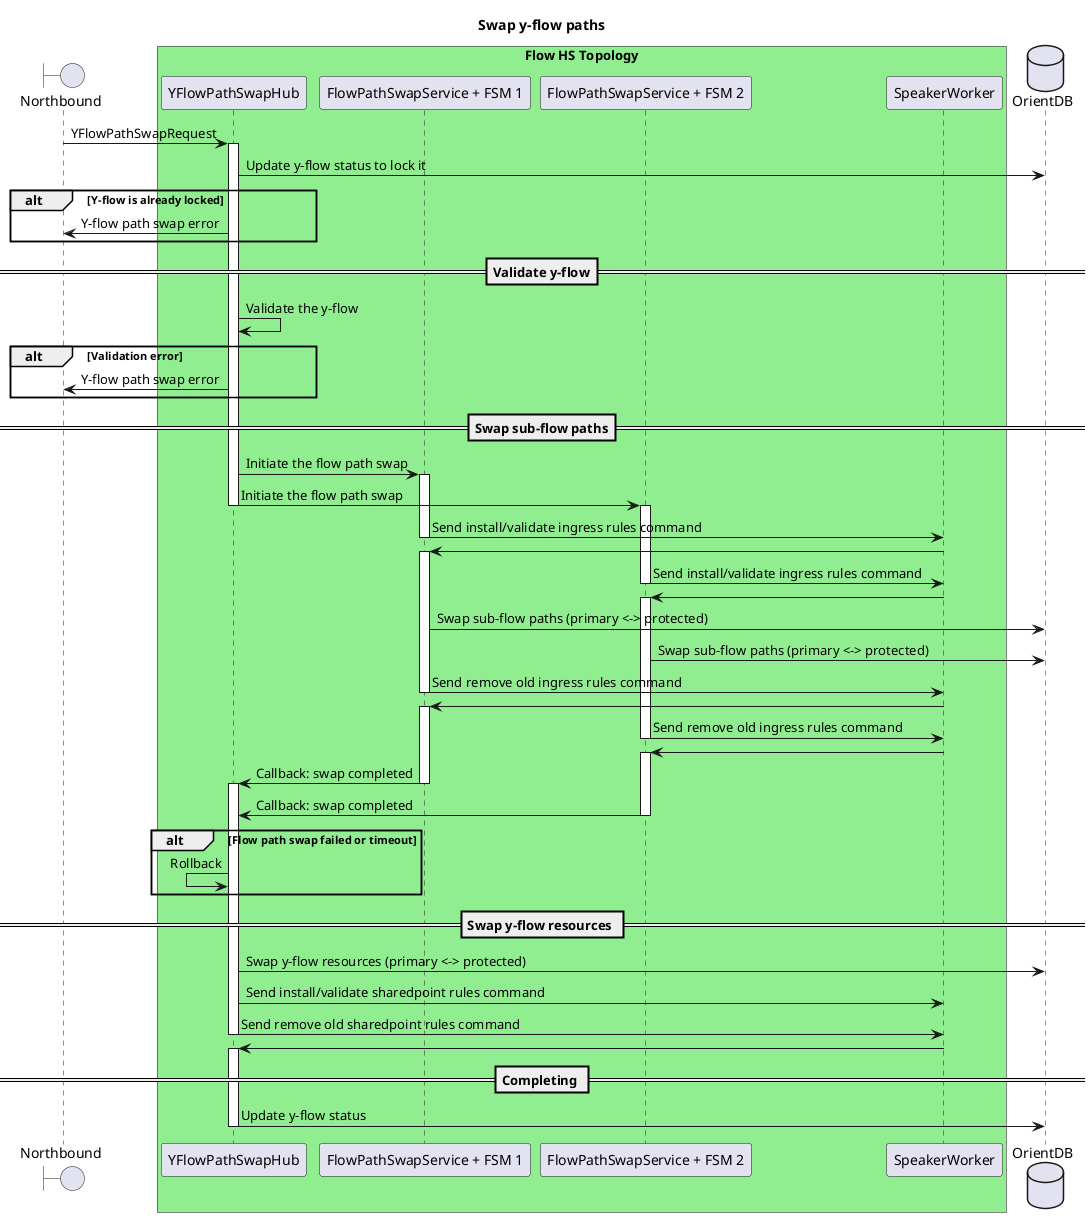@startuml
title Swap y-flow paths

boundary Northbound
box "Flow HS Topology" #LightGreen
    participant YFlowPathSwapHub
    participant FlowPathSwapService1 as "FlowPathSwapService + FSM 1"
    participant FlowPathSwapService2 as "FlowPathSwapService + FSM 2"
    participant SpeakerWorker
end box
database OrientDB

Northbound -> YFlowPathSwapHub : YFlowPathSwapRequest
activate YFlowPathSwapHub
YFlowPathSwapHub -> OrientDB : Update y-flow status to lock it
alt Y-flow is already locked
    Northbound <- YFlowPathSwapHub : Y-flow path swap error
end

==Validate y-flow==
YFlowPathSwapHub -> YFlowPathSwapHub : Validate the y-flow
alt Validation error
    Northbound <- YFlowPathSwapHub : Y-flow path swap error
end

==Swap sub-flow paths==
YFlowPathSwapHub -> FlowPathSwapService1 : Initiate the flow path swap
activate FlowPathSwapService1
YFlowPathSwapHub -> FlowPathSwapService2 : Initiate the flow path swap
deactivate YFlowPathSwapHub
activate FlowPathSwapService2

FlowPathSwapService1 -> SpeakerWorker : Send install/validate ingress rules command
deactivate FlowPathSwapService1
FlowPathSwapService1 <- SpeakerWorker
activate FlowPathSwapService1
FlowPathSwapService2 -> SpeakerWorker : Send install/validate ingress rules command
deactivate FlowPathSwapService2
FlowPathSwapService2 <- SpeakerWorker
activate FlowPathSwapService2

FlowPathSwapService1 -> OrientDB : Swap sub-flow paths (primary <-> protected)
FlowPathSwapService2 -> OrientDB : Swap sub-flow paths (primary <-> protected)

FlowPathSwapService1 -> SpeakerWorker : Send remove old ingress rules command
deactivate FlowPathSwapService1
FlowPathSwapService1 <- SpeakerWorker
activate FlowPathSwapService1
FlowPathSwapService2 -> SpeakerWorker : Send remove old ingress rules command
deactivate FlowPathSwapService2
FlowPathSwapService2 <- SpeakerWorker
activate FlowPathSwapService2

YFlowPathSwapHub <- FlowPathSwapService1 : Callback: swap completed
deactivate FlowPathSwapService1
activate YFlowPathSwapHub
YFlowPathSwapHub <- FlowPathSwapService2 : Callback: swap completed
deactivate FlowPathSwapService2

alt Flow path swap failed or timeout
    YFlowPathSwapHub <- YFlowPathSwapHub : Rollback
end

==Swap y-flow resources ==
YFlowPathSwapHub -> OrientDB : Swap y-flow resources (primary <-> protected)

YFlowPathSwapHub -> SpeakerWorker : Send install/validate sharedpoint rules command
YFlowPathSwapHub -> SpeakerWorker : Send remove old sharedpoint rules command
deactivate YFlowPathSwapHub
YFlowPathSwapHub <- SpeakerWorker
activate YFlowPathSwapHub

== Completing ==
YFlowPathSwapHub -> OrientDB : Update y-flow status

deactivate YFlowPathSwapHub

@enduml